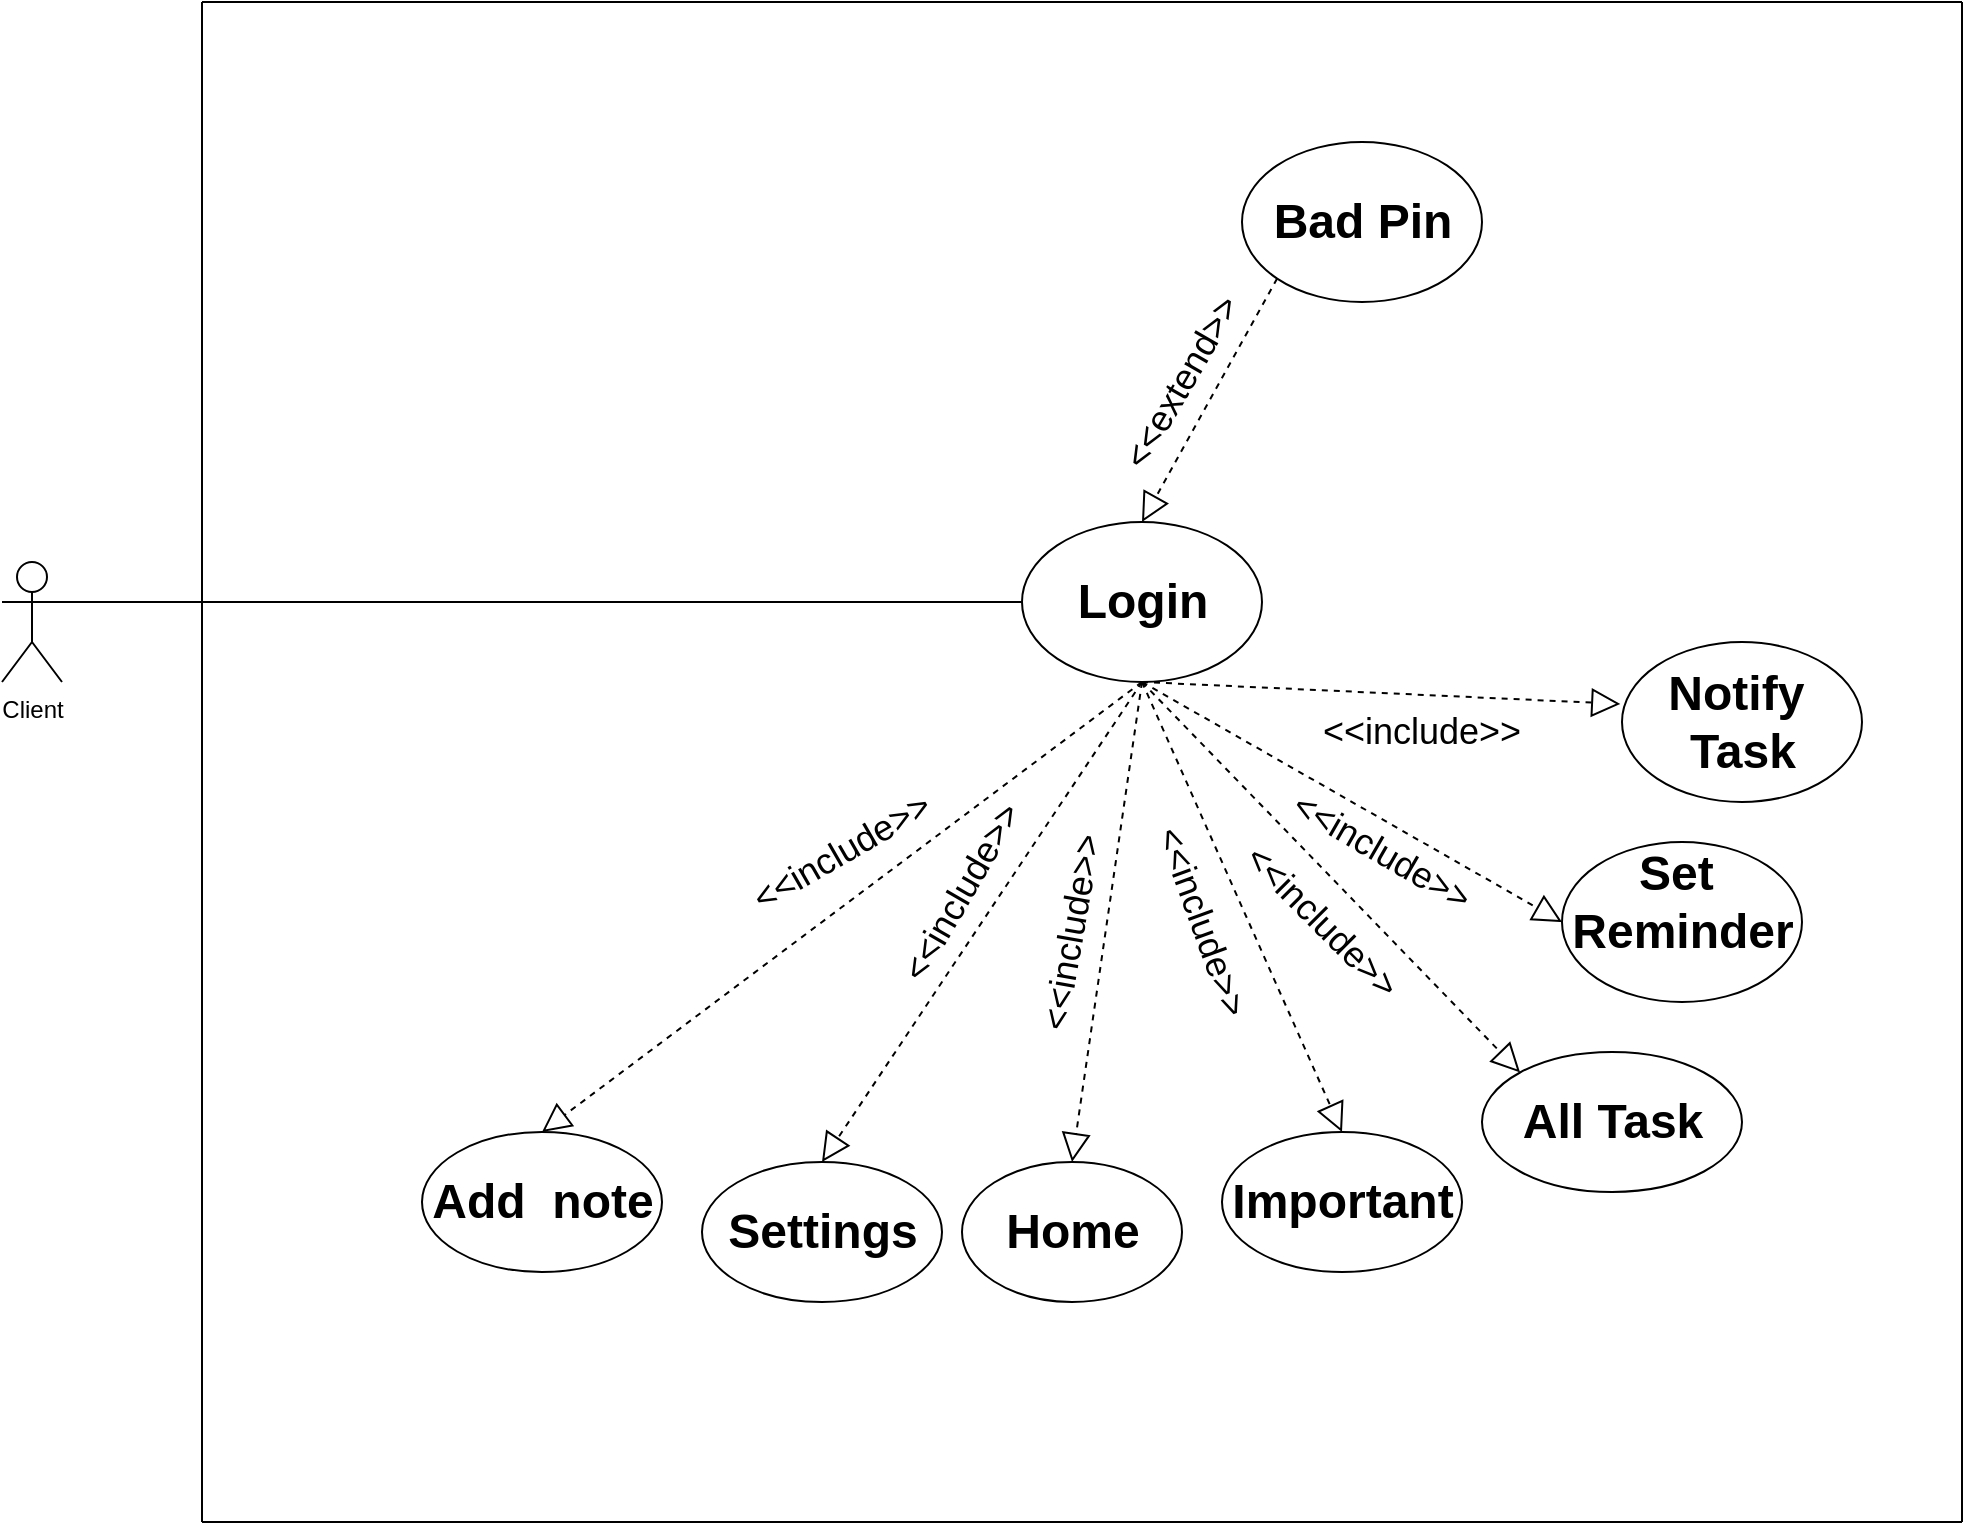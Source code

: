 <mxfile version="20.7.4" type="device"><diagram id="uEIeCZkzH0ITSSale7A4" name="Page-1"><mxGraphModel dx="2450" dy="1907" grid="1" gridSize="10" guides="1" tooltips="1" connect="1" arrows="1" fold="1" page="1" pageScale="1" pageWidth="850" pageHeight="1100" math="0" shadow="0"><root><mxCell id="0"/><mxCell id="1" parent="0"/><mxCell id="rsuzm0zX5tVuBgpCWCtW-2" value="" style="ellipse;whiteSpace=wrap;html=1;" vertex="1" parent="1"><mxGeometry x="-30" width="120" height="80" as="geometry"/></mxCell><mxCell id="rsuzm0zX5tVuBgpCWCtW-3" value="Client" style="shape=umlActor;verticalLabelPosition=bottom;verticalAlign=top;html=1;outlineConnect=0;" vertex="1" parent="1"><mxGeometry x="-540" y="20" width="30" height="60" as="geometry"/></mxCell><mxCell id="rsuzm0zX5tVuBgpCWCtW-4" value="" style="endArrow=none;html=1;rounded=0;entryX=0;entryY=0.5;entryDx=0;entryDy=0;exitX=1;exitY=0.333;exitDx=0;exitDy=0;exitPerimeter=0;" edge="1" parent="1" source="rsuzm0zX5tVuBgpCWCtW-3" target="rsuzm0zX5tVuBgpCWCtW-2"><mxGeometry width="50" height="50" relative="1" as="geometry"><mxPoint x="40" y="210" as="sourcePoint"/><mxPoint x="90" y="160" as="targetPoint"/></mxGeometry></mxCell><mxCell id="rsuzm0zX5tVuBgpCWCtW-5" value="Login" style="text;strokeColor=none;fillColor=none;html=1;fontSize=24;fontStyle=1;verticalAlign=middle;align=center;" vertex="1" parent="1"><mxGeometry x="-20" y="20" width="100" height="40" as="geometry"/></mxCell><mxCell id="rsuzm0zX5tVuBgpCWCtW-6" value="" style="ellipse;whiteSpace=wrap;html=1;" vertex="1" parent="1"><mxGeometry x="-60" y="320" width="110" height="70" as="geometry"/></mxCell><mxCell id="rsuzm0zX5tVuBgpCWCtW-7" value="" style="ellipse;whiteSpace=wrap;html=1;" vertex="1" parent="1"><mxGeometry x="70" y="305" width="120" height="70" as="geometry"/></mxCell><mxCell id="rsuzm0zX5tVuBgpCWCtW-9" value="Home" style="text;strokeColor=none;fillColor=none;html=1;fontSize=24;fontStyle=1;verticalAlign=middle;align=center;" vertex="1" parent="1"><mxGeometry x="-55" y="335" width="100" height="40" as="geometry"/></mxCell><mxCell id="rsuzm0zX5tVuBgpCWCtW-11" value="Important" style="text;strokeColor=none;fillColor=none;html=1;fontSize=24;fontStyle=1;verticalAlign=middle;align=center;" vertex="1" parent="1"><mxGeometry x="80" y="320" width="100" height="40" as="geometry"/></mxCell><mxCell id="rsuzm0zX5tVuBgpCWCtW-13" value="" style="ellipse;whiteSpace=wrap;html=1;fontSize=18;" vertex="1" parent="1"><mxGeometry x="200" y="265" width="130" height="70" as="geometry"/></mxCell><mxCell id="rsuzm0zX5tVuBgpCWCtW-14" value="" style="ellipse;whiteSpace=wrap;html=1;fontSize=18;" vertex="1" parent="1"><mxGeometry x="-190" y="320" width="120" height="70" as="geometry"/></mxCell><mxCell id="rsuzm0zX5tVuBgpCWCtW-15" value="All Task" style="text;strokeColor=none;fillColor=none;html=1;fontSize=24;fontStyle=1;verticalAlign=middle;align=center;" vertex="1" parent="1"><mxGeometry x="215" y="280" width="100" height="40" as="geometry"/></mxCell><mxCell id="rsuzm0zX5tVuBgpCWCtW-16" value="Settings" style="text;strokeColor=none;fillColor=none;html=1;fontSize=24;fontStyle=1;verticalAlign=middle;align=center;" vertex="1" parent="1"><mxGeometry x="-180" y="335" width="100" height="40" as="geometry"/></mxCell><mxCell id="rsuzm0zX5tVuBgpCWCtW-18" value="" style="ellipse;whiteSpace=wrap;html=1;fontSize=18;" vertex="1" parent="1"><mxGeometry x="240" y="160" width="120" height="80" as="geometry"/></mxCell><mxCell id="rsuzm0zX5tVuBgpCWCtW-19" value="Set&amp;nbsp;&lt;br&gt;Reminder" style="text;strokeColor=none;fillColor=none;html=1;fontSize=24;fontStyle=1;verticalAlign=middle;align=center;" vertex="1" parent="1"><mxGeometry x="250" y="170" width="100" height="40" as="geometry"/></mxCell><mxCell id="rsuzm0zX5tVuBgpCWCtW-20" value="" style="ellipse;whiteSpace=wrap;html=1;fontSize=18;" vertex="1" parent="1"><mxGeometry x="270" y="60" width="120" height="80" as="geometry"/></mxCell><mxCell id="rsuzm0zX5tVuBgpCWCtW-21" value="Notify&amp;nbsp;&lt;br&gt;Task" style="text;strokeColor=none;fillColor=none;html=1;fontSize=24;fontStyle=1;verticalAlign=middle;align=center;" vertex="1" parent="1"><mxGeometry x="280" y="80" width="100" height="40" as="geometry"/></mxCell><mxCell id="rsuzm0zX5tVuBgpCWCtW-22" value="" style="ellipse;whiteSpace=wrap;html=1;fontSize=18;" vertex="1" parent="1"><mxGeometry x="80" y="-190" width="120" height="80" as="geometry"/></mxCell><mxCell id="rsuzm0zX5tVuBgpCWCtW-23" value="Bad Pin" style="text;strokeColor=none;fillColor=none;html=1;fontSize=24;fontStyle=1;verticalAlign=middle;align=center;" vertex="1" parent="1"><mxGeometry x="90" y="-170" width="100" height="40" as="geometry"/></mxCell><mxCell id="rsuzm0zX5tVuBgpCWCtW-25" value="" style="endArrow=block;dashed=1;endFill=0;endSize=12;html=1;rounded=0;fontSize=18;exitX=0;exitY=1;exitDx=0;exitDy=0;entryX=0.5;entryY=0;entryDx=0;entryDy=0;" edge="1" parent="1" source="rsuzm0zX5tVuBgpCWCtW-22" target="rsuzm0zX5tVuBgpCWCtW-2"><mxGeometry width="160" relative="1" as="geometry"><mxPoint x="-10" y="70" as="sourcePoint"/><mxPoint x="150" y="70" as="targetPoint"/></mxGeometry></mxCell><mxCell id="rsuzm0zX5tVuBgpCWCtW-29" value="&amp;lt;&amp;lt;extend&amp;gt;&amp;gt;" style="text;html=1;strokeColor=none;fillColor=none;align=center;verticalAlign=middle;whiteSpace=wrap;rounded=0;fontSize=18;rotation=-60;" vertex="1" parent="1"><mxGeometry x="30" y="-90" width="40" height="40" as="geometry"/></mxCell><mxCell id="rsuzm0zX5tVuBgpCWCtW-31" value="" style="endArrow=block;dashed=1;endFill=0;endSize=12;html=1;rounded=0;fontSize=18;entryX=0.5;entryY=0;entryDx=0;entryDy=0;exitX=0.5;exitY=1;exitDx=0;exitDy=0;" edge="1" parent="1" source="rsuzm0zX5tVuBgpCWCtW-2" target="rsuzm0zX5tVuBgpCWCtW-14"><mxGeometry width="160" relative="1" as="geometry"><mxPoint x="-10" y="120" as="sourcePoint"/><mxPoint x="60" y="180" as="targetPoint"/></mxGeometry></mxCell><mxCell id="rsuzm0zX5tVuBgpCWCtW-32" value="" style="endArrow=block;dashed=1;endFill=0;endSize=12;html=1;rounded=0;fontSize=18;exitX=0.5;exitY=1;exitDx=0;exitDy=0;entryX=0.5;entryY=0;entryDx=0;entryDy=0;" edge="1" parent="1" source="rsuzm0zX5tVuBgpCWCtW-2" target="rsuzm0zX5tVuBgpCWCtW-6"><mxGeometry width="160" relative="1" as="geometry"><mxPoint y="130" as="sourcePoint"/><mxPoint x="70" y="190" as="targetPoint"/></mxGeometry></mxCell><mxCell id="rsuzm0zX5tVuBgpCWCtW-33" value="" style="endArrow=block;dashed=1;endFill=0;endSize=12;html=1;rounded=0;fontSize=18;entryX=0.5;entryY=0;entryDx=0;entryDy=0;exitX=0.5;exitY=1;exitDx=0;exitDy=0;" edge="1" parent="1" source="rsuzm0zX5tVuBgpCWCtW-2" target="rsuzm0zX5tVuBgpCWCtW-7"><mxGeometry width="160" relative="1" as="geometry"><mxPoint x="10" y="140" as="sourcePoint"/><mxPoint x="80" y="200" as="targetPoint"/></mxGeometry></mxCell><mxCell id="rsuzm0zX5tVuBgpCWCtW-34" value="" style="endArrow=block;dashed=1;endFill=0;endSize=12;html=1;rounded=0;fontSize=18;entryX=0;entryY=0;entryDx=0;entryDy=0;exitX=0.5;exitY=1;exitDx=0;exitDy=0;" edge="1" parent="1" source="rsuzm0zX5tVuBgpCWCtW-2" target="rsuzm0zX5tVuBgpCWCtW-13"><mxGeometry width="160" relative="1" as="geometry"><mxPoint x="20" y="150" as="sourcePoint"/><mxPoint x="90" y="210" as="targetPoint"/></mxGeometry></mxCell><mxCell id="rsuzm0zX5tVuBgpCWCtW-35" value="" style="endArrow=block;dashed=1;endFill=0;endSize=12;html=1;rounded=0;fontSize=18;entryX=0;entryY=0.5;entryDx=0;entryDy=0;exitX=0.5;exitY=1;exitDx=0;exitDy=0;" edge="1" parent="1" source="rsuzm0zX5tVuBgpCWCtW-2" target="rsuzm0zX5tVuBgpCWCtW-18"><mxGeometry width="160" relative="1" as="geometry"><mxPoint x="30" y="160" as="sourcePoint"/><mxPoint x="100" y="220" as="targetPoint"/></mxGeometry></mxCell><mxCell id="rsuzm0zX5tVuBgpCWCtW-36" value="" style="endArrow=block;dashed=1;endFill=0;endSize=12;html=1;rounded=0;fontSize=18;entryX=-0.007;entryY=0.387;entryDx=0;entryDy=0;entryPerimeter=0;" edge="1" parent="1" target="rsuzm0zX5tVuBgpCWCtW-20"><mxGeometry width="160" relative="1" as="geometry"><mxPoint x="30" y="80" as="sourcePoint"/><mxPoint x="110" y="230" as="targetPoint"/></mxGeometry></mxCell><mxCell id="rsuzm0zX5tVuBgpCWCtW-37" value="&amp;lt;&amp;lt;include&amp;gt;&amp;gt;" style="text;html=1;strokeColor=none;fillColor=none;align=center;verticalAlign=middle;whiteSpace=wrap;rounded=0;fontSize=18;rotation=-60;" vertex="1" parent="1"><mxGeometry x="-90" y="170" width="60" height="30" as="geometry"/></mxCell><mxCell id="rsuzm0zX5tVuBgpCWCtW-38" value="&amp;lt;&amp;lt;include&amp;gt;&amp;gt;" style="text;html=1;strokeColor=none;fillColor=none;align=center;verticalAlign=middle;whiteSpace=wrap;rounded=0;fontSize=18;rotation=-80;" vertex="1" parent="1"><mxGeometry x="-35" y="190" width="60" height="30" as="geometry"/></mxCell><mxCell id="rsuzm0zX5tVuBgpCWCtW-39" value="&amp;lt;&amp;lt;include&amp;gt;&amp;gt;" style="text;html=1;strokeColor=none;fillColor=none;align=center;verticalAlign=middle;whiteSpace=wrap;rounded=0;fontSize=18;rotation=70;" vertex="1" parent="1"><mxGeometry x="30" y="185" width="60" height="30" as="geometry"/></mxCell><mxCell id="rsuzm0zX5tVuBgpCWCtW-40" value="&amp;lt;&amp;lt;include&amp;gt;&amp;gt;" style="text;html=1;strokeColor=none;fillColor=none;align=center;verticalAlign=middle;whiteSpace=wrap;rounded=0;fontSize=18;rotation=45;" vertex="1" parent="1"><mxGeometry x="90" y="185" width="60" height="30" as="geometry"/></mxCell><mxCell id="rsuzm0zX5tVuBgpCWCtW-41" value="&amp;lt;&amp;lt;include&amp;gt;&amp;gt;" style="text;html=1;strokeColor=none;fillColor=none;align=center;verticalAlign=middle;whiteSpace=wrap;rounded=0;fontSize=18;rotation=30;" vertex="1" parent="1"><mxGeometry x="120" y="150" width="60" height="30" as="geometry"/></mxCell><mxCell id="rsuzm0zX5tVuBgpCWCtW-42" value="&amp;lt;&amp;lt;include&amp;gt;&amp;gt;" style="text;html=1;strokeColor=none;fillColor=none;align=center;verticalAlign=middle;whiteSpace=wrap;rounded=0;fontSize=18;rotation=0;" vertex="1" parent="1"><mxGeometry x="140" y="90" width="60" height="30" as="geometry"/></mxCell><mxCell id="rsuzm0zX5tVuBgpCWCtW-47" value="" style="endArrow=none;html=1;rounded=0;fontSize=18;" edge="1" parent="1"><mxGeometry width="50" height="50" relative="1" as="geometry"><mxPoint x="440" y="500" as="sourcePoint"/><mxPoint x="440" y="-260" as="targetPoint"/></mxGeometry></mxCell><mxCell id="rsuzm0zX5tVuBgpCWCtW-48" value="" style="endArrow=none;html=1;rounded=0;fontSize=18;" edge="1" parent="1"><mxGeometry width="50" height="50" relative="1" as="geometry"><mxPoint x="-440" y="500" as="sourcePoint"/><mxPoint x="440" y="500" as="targetPoint"/></mxGeometry></mxCell><mxCell id="rsuzm0zX5tVuBgpCWCtW-49" value="" style="endArrow=none;html=1;rounded=0;fontSize=18;" edge="1" parent="1"><mxGeometry width="50" height="50" relative="1" as="geometry"><mxPoint x="-440" y="-260" as="sourcePoint"/><mxPoint x="440" y="-260" as="targetPoint"/></mxGeometry></mxCell><mxCell id="rsuzm0zX5tVuBgpCWCtW-50" value="" style="endArrow=none;html=1;rounded=0;fontSize=18;" edge="1" parent="1"><mxGeometry width="50" height="50" relative="1" as="geometry"><mxPoint x="-440" y="-260" as="sourcePoint"/><mxPoint x="-440" y="500" as="targetPoint"/></mxGeometry></mxCell><mxCell id="rsuzm0zX5tVuBgpCWCtW-52" value="" style="ellipse;whiteSpace=wrap;html=1;fontSize=18;" vertex="1" parent="1"><mxGeometry x="-330" y="305" width="120" height="70" as="geometry"/></mxCell><mxCell id="rsuzm0zX5tVuBgpCWCtW-53" value="Add&amp;nbsp; note" style="text;strokeColor=none;fillColor=none;html=1;fontSize=24;fontStyle=1;verticalAlign=middle;align=center;" vertex="1" parent="1"><mxGeometry x="-320" y="320" width="100" height="40" as="geometry"/></mxCell><mxCell id="rsuzm0zX5tVuBgpCWCtW-54" value="" style="endArrow=block;dashed=1;endFill=0;endSize=12;html=1;rounded=0;fontSize=18;exitX=0.5;exitY=1;exitDx=0;exitDy=0;entryX=0.5;entryY=0;entryDx=0;entryDy=0;" edge="1" parent="1" source="rsuzm0zX5tVuBgpCWCtW-2" target="rsuzm0zX5tVuBgpCWCtW-52"><mxGeometry width="160" relative="1" as="geometry"><mxPoint x="140" y="120" as="sourcePoint"/><mxPoint x="300" y="120" as="targetPoint"/></mxGeometry></mxCell><mxCell id="rsuzm0zX5tVuBgpCWCtW-55" value="&amp;lt;&amp;lt;include&amp;gt;&amp;gt;" style="text;html=1;strokeColor=none;fillColor=none;align=center;verticalAlign=middle;whiteSpace=wrap;rounded=0;fontSize=18;rotation=-30;" vertex="1" parent="1"><mxGeometry x="-150" y="150" width="60" height="30" as="geometry"/></mxCell></root></mxGraphModel></diagram></mxfile>